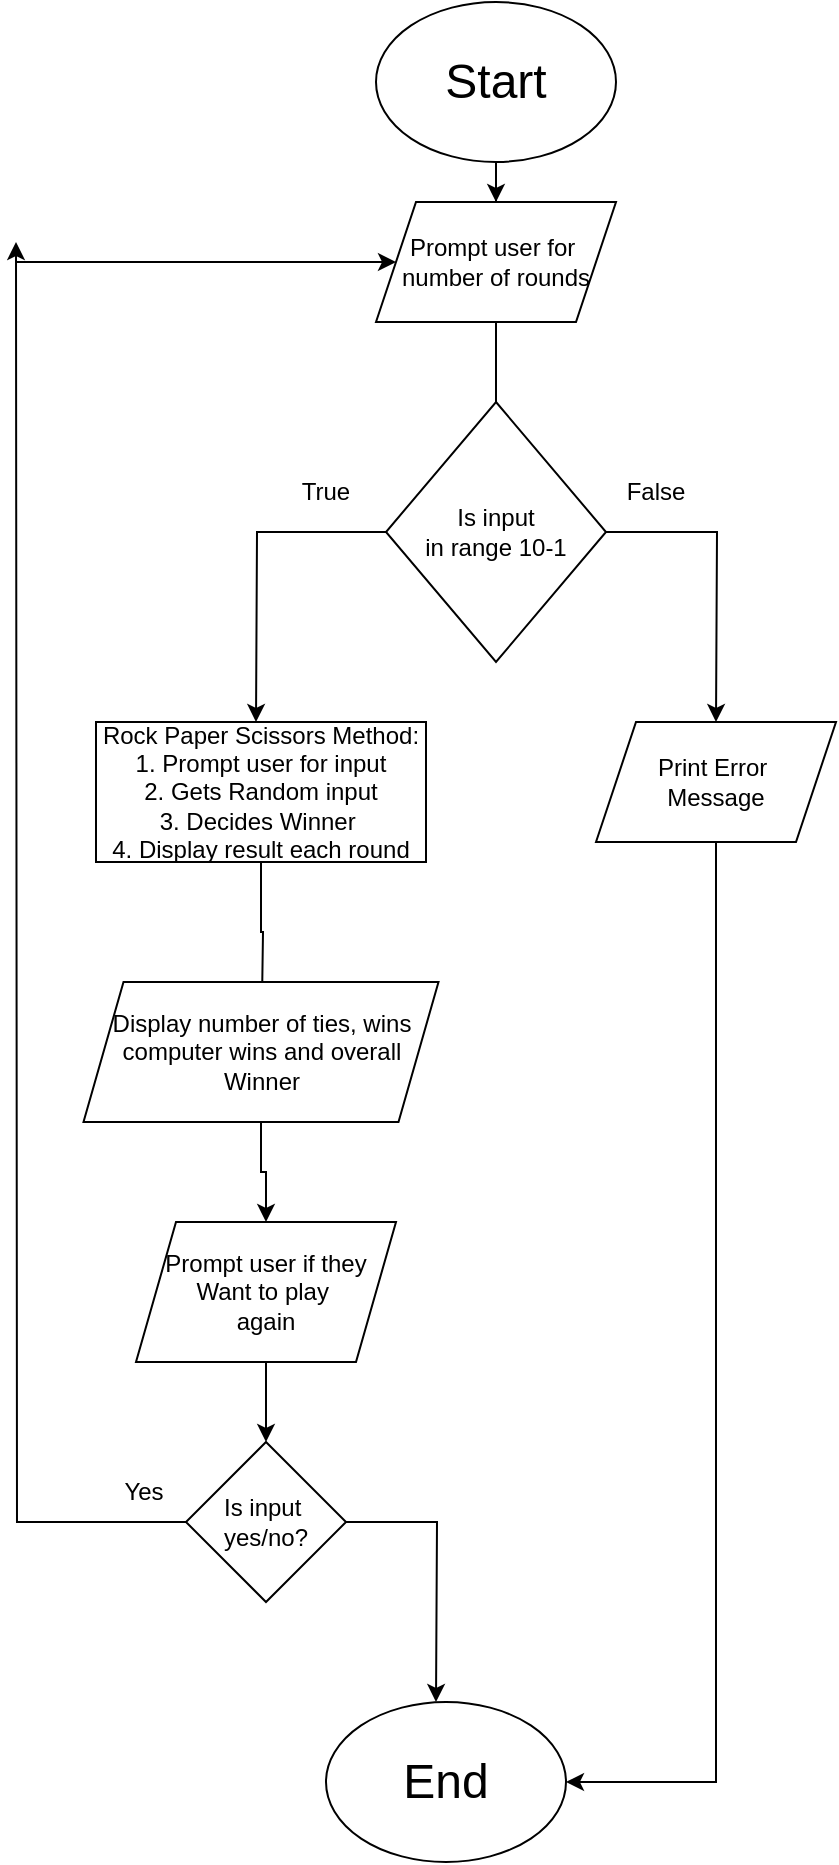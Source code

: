 <mxfile version="21.3.2" type="device">
  <diagram name="Page-1" id="Oe9-CR3_ywObPFEiXQcB">
    <mxGraphModel dx="1050" dy="740" grid="1" gridSize="10" guides="1" tooltips="1" connect="1" arrows="1" fold="1" page="1" pageScale="1" pageWidth="850" pageHeight="1100" math="0" shadow="0">
      <root>
        <mxCell id="0" />
        <mxCell id="1" parent="0" />
        <mxCell id="4-uCvtQVfR6zRa9MHCVx-2" style="edgeStyle=orthogonalEdgeStyle;rounded=0;orthogonalLoop=1;jettySize=auto;html=1;exitX=0.5;exitY=1;exitDx=0;exitDy=0;" edge="1" parent="1" source="4-uCvtQVfR6zRa9MHCVx-1" target="4-uCvtQVfR6zRa9MHCVx-3">
          <mxGeometry relative="1" as="geometry">
            <mxPoint x="390" y="140" as="targetPoint" />
          </mxGeometry>
        </mxCell>
        <mxCell id="4-uCvtQVfR6zRa9MHCVx-1" value="&lt;font style=&quot;font-size: 24px;&quot;&gt;Start&lt;/font&gt;" style="ellipse;whiteSpace=wrap;html=1;" vertex="1" parent="1">
          <mxGeometry x="330" y="10" width="120" height="80" as="geometry" />
        </mxCell>
        <mxCell id="4-uCvtQVfR6zRa9MHCVx-5" style="edgeStyle=orthogonalEdgeStyle;rounded=0;orthogonalLoop=1;jettySize=auto;html=1;exitX=0.5;exitY=1;exitDx=0;exitDy=0;" edge="1" parent="1" source="4-uCvtQVfR6zRa9MHCVx-3">
          <mxGeometry relative="1" as="geometry">
            <mxPoint x="390" y="230" as="targetPoint" />
          </mxGeometry>
        </mxCell>
        <mxCell id="4-uCvtQVfR6zRa9MHCVx-3" value="Prompt user for&amp;nbsp;&lt;br&gt;number of rounds" style="shape=parallelogram;perimeter=parallelogramPerimeter;whiteSpace=wrap;html=1;fixedSize=1;" vertex="1" parent="1">
          <mxGeometry x="330" y="110" width="120" height="60" as="geometry" />
        </mxCell>
        <mxCell id="4-uCvtQVfR6zRa9MHCVx-6" style="edgeStyle=orthogonalEdgeStyle;rounded=0;orthogonalLoop=1;jettySize=auto;html=1;exitX=0;exitY=0.5;exitDx=0;exitDy=0;" edge="1" parent="1" source="4-uCvtQVfR6zRa9MHCVx-4">
          <mxGeometry relative="1" as="geometry">
            <mxPoint x="270" y="370" as="targetPoint" />
          </mxGeometry>
        </mxCell>
        <mxCell id="4-uCvtQVfR6zRa9MHCVx-7" style="edgeStyle=orthogonalEdgeStyle;rounded=0;orthogonalLoop=1;jettySize=auto;html=1;exitX=1;exitY=0.5;exitDx=0;exitDy=0;" edge="1" parent="1" source="4-uCvtQVfR6zRa9MHCVx-4">
          <mxGeometry relative="1" as="geometry">
            <mxPoint x="500" y="370" as="targetPoint" />
          </mxGeometry>
        </mxCell>
        <mxCell id="4-uCvtQVfR6zRa9MHCVx-4" value="Is input&lt;br&gt;in range 10-1&lt;br&gt;" style="rhombus;whiteSpace=wrap;html=1;rotation=0;" vertex="1" parent="1">
          <mxGeometry x="335" y="210" width="110" height="130" as="geometry" />
        </mxCell>
        <mxCell id="4-uCvtQVfR6zRa9MHCVx-8" value="True" style="text;strokeColor=none;align=center;fillColor=none;html=1;verticalAlign=middle;whiteSpace=wrap;rounded=0;" vertex="1" parent="1">
          <mxGeometry x="275" y="240" width="60" height="30" as="geometry" />
        </mxCell>
        <mxCell id="4-uCvtQVfR6zRa9MHCVx-9" value="False" style="text;strokeColor=none;align=center;fillColor=none;html=1;verticalAlign=middle;whiteSpace=wrap;rounded=0;" vertex="1" parent="1">
          <mxGeometry x="440" y="240" width="60" height="30" as="geometry" />
        </mxCell>
        <mxCell id="4-uCvtQVfR6zRa9MHCVx-12" style="edgeStyle=orthogonalEdgeStyle;rounded=0;orthogonalLoop=1;jettySize=auto;html=1;exitX=0.5;exitY=1;exitDx=0;exitDy=0;" edge="1" parent="1" source="4-uCvtQVfR6zRa9MHCVx-10">
          <mxGeometry relative="1" as="geometry">
            <mxPoint x="273" y="510" as="targetPoint" />
          </mxGeometry>
        </mxCell>
        <mxCell id="4-uCvtQVfR6zRa9MHCVx-10" value="Rock Paper Scissors Method:&lt;br&gt;1. Prompt user for input&lt;br&gt;2. Gets Random input&lt;br&gt;3. Decides Winner&amp;nbsp;&lt;br&gt;4. Display result each round" style="rounded=0;whiteSpace=wrap;html=1;" vertex="1" parent="1">
          <mxGeometry x="190" y="370" width="165" height="70" as="geometry" />
        </mxCell>
        <mxCell id="4-uCvtQVfR6zRa9MHCVx-16" style="edgeStyle=orthogonalEdgeStyle;rounded=0;orthogonalLoop=1;jettySize=auto;html=1;exitX=0.5;exitY=1;exitDx=0;exitDy=0;" edge="1" parent="1" source="4-uCvtQVfR6zRa9MHCVx-14" target="4-uCvtQVfR6zRa9MHCVx-17">
          <mxGeometry relative="1" as="geometry">
            <mxPoint x="273" y="610" as="targetPoint" />
          </mxGeometry>
        </mxCell>
        <mxCell id="4-uCvtQVfR6zRa9MHCVx-14" value="Display number of ties, wins&lt;br&gt;computer wins and overall&lt;br&gt;Winner" style="shape=parallelogram;perimeter=parallelogramPerimeter;whiteSpace=wrap;html=1;fixedSize=1;" vertex="1" parent="1">
          <mxGeometry x="183.75" y="500" width="177.5" height="70" as="geometry" />
        </mxCell>
        <mxCell id="4-uCvtQVfR6zRa9MHCVx-18" style="edgeStyle=orthogonalEdgeStyle;rounded=0;orthogonalLoop=1;jettySize=auto;html=1;exitX=0.5;exitY=1;exitDx=0;exitDy=0;" edge="1" parent="1" source="4-uCvtQVfR6zRa9MHCVx-17" target="4-uCvtQVfR6zRa9MHCVx-19">
          <mxGeometry relative="1" as="geometry">
            <mxPoint x="275" y="740" as="targetPoint" />
          </mxGeometry>
        </mxCell>
        <mxCell id="4-uCvtQVfR6zRa9MHCVx-17" value="Prompt user if they&lt;br&gt;Want to play&amp;nbsp;&lt;br&gt;again" style="shape=parallelogram;perimeter=parallelogramPerimeter;whiteSpace=wrap;html=1;fixedSize=1;" vertex="1" parent="1">
          <mxGeometry x="210" y="620" width="130" height="70" as="geometry" />
        </mxCell>
        <mxCell id="4-uCvtQVfR6zRa9MHCVx-20" style="edgeStyle=orthogonalEdgeStyle;rounded=0;orthogonalLoop=1;jettySize=auto;html=1;exitX=0;exitY=0.5;exitDx=0;exitDy=0;" edge="1" parent="1" source="4-uCvtQVfR6zRa9MHCVx-19">
          <mxGeometry relative="1" as="geometry">
            <mxPoint x="150" y="130" as="targetPoint" />
          </mxGeometry>
        </mxCell>
        <mxCell id="4-uCvtQVfR6zRa9MHCVx-21" style="edgeStyle=orthogonalEdgeStyle;rounded=0;orthogonalLoop=1;jettySize=auto;html=1;exitX=1;exitY=0.5;exitDx=0;exitDy=0;" edge="1" parent="1" source="4-uCvtQVfR6zRa9MHCVx-19">
          <mxGeometry relative="1" as="geometry">
            <mxPoint x="360" y="860" as="targetPoint" />
          </mxGeometry>
        </mxCell>
        <mxCell id="4-uCvtQVfR6zRa9MHCVx-19" value="Is input&amp;nbsp;&lt;br&gt;yes/no?" style="rhombus;whiteSpace=wrap;html=1;" vertex="1" parent="1">
          <mxGeometry x="235" y="730" width="80" height="80" as="geometry" />
        </mxCell>
        <mxCell id="4-uCvtQVfR6zRa9MHCVx-22" value="Yes" style="text;strokeColor=none;align=center;fillColor=none;html=1;verticalAlign=middle;whiteSpace=wrap;rounded=0;" vertex="1" parent="1">
          <mxGeometry x="183.75" y="740" width="60" height="30" as="geometry" />
        </mxCell>
        <mxCell id="4-uCvtQVfR6zRa9MHCVx-24" value="&lt;font style=&quot;font-size: 24px;&quot;&gt;End&lt;/font&gt;" style="ellipse;whiteSpace=wrap;html=1;" vertex="1" parent="1">
          <mxGeometry x="305" y="860" width="120" height="80" as="geometry" />
        </mxCell>
        <mxCell id="4-uCvtQVfR6zRa9MHCVx-26" style="edgeStyle=orthogonalEdgeStyle;rounded=0;orthogonalLoop=1;jettySize=auto;html=1;exitX=0.5;exitY=1;exitDx=0;exitDy=0;entryX=1;entryY=0.5;entryDx=0;entryDy=0;" edge="1" parent="1" source="4-uCvtQVfR6zRa9MHCVx-25" target="4-uCvtQVfR6zRa9MHCVx-24">
          <mxGeometry relative="1" as="geometry" />
        </mxCell>
        <mxCell id="4-uCvtQVfR6zRa9MHCVx-25" value="Print Error&amp;nbsp;&lt;br&gt;Message&lt;br&gt;" style="shape=parallelogram;perimeter=parallelogramPerimeter;whiteSpace=wrap;html=1;fixedSize=1;" vertex="1" parent="1">
          <mxGeometry x="440" y="370" width="120" height="60" as="geometry" />
        </mxCell>
        <mxCell id="4-uCvtQVfR6zRa9MHCVx-27" value="" style="endArrow=classic;html=1;rounded=0;entryX=0;entryY=0.5;entryDx=0;entryDy=0;" edge="1" parent="1" target="4-uCvtQVfR6zRa9MHCVx-3">
          <mxGeometry width="50" height="50" relative="1" as="geometry">
            <mxPoint x="150" y="140" as="sourcePoint" />
            <mxPoint x="200" y="90" as="targetPoint" />
            <Array as="points" />
          </mxGeometry>
        </mxCell>
      </root>
    </mxGraphModel>
  </diagram>
</mxfile>
